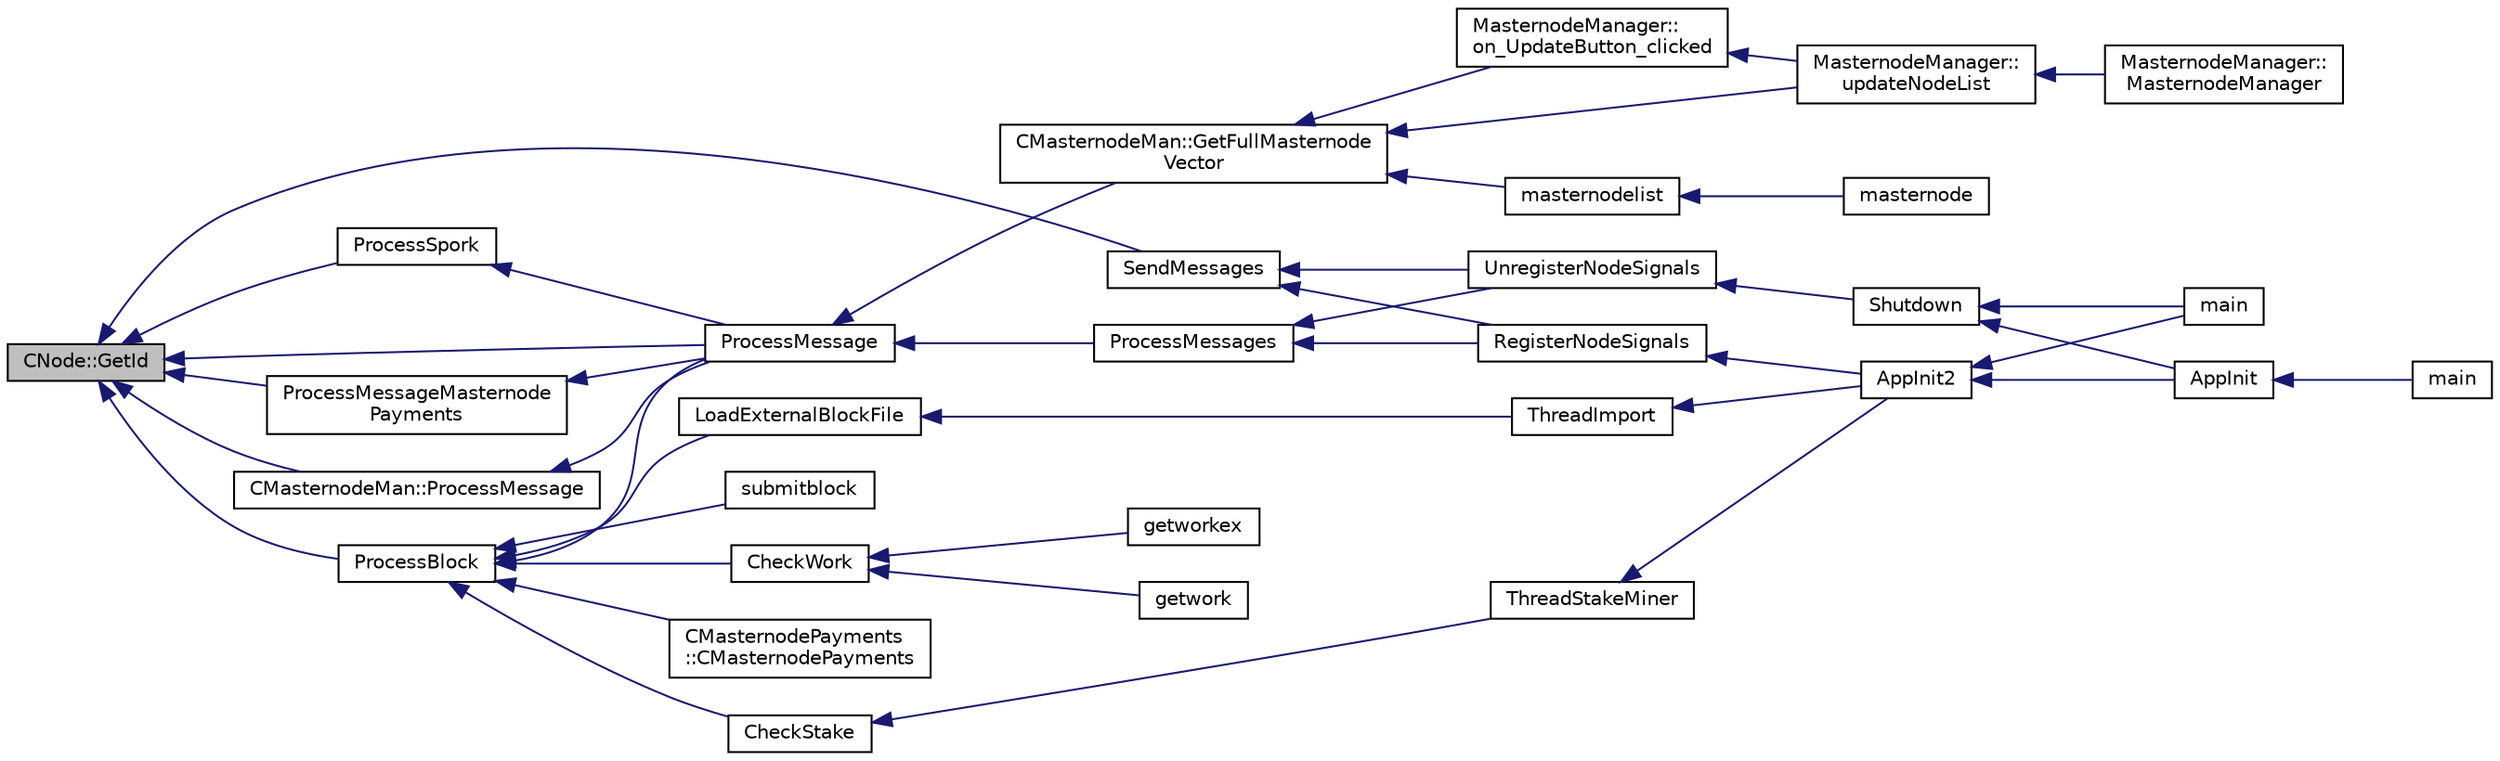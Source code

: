 digraph "CNode::GetId"
{
  edge [fontname="Helvetica",fontsize="10",labelfontname="Helvetica",labelfontsize="10"];
  node [fontname="Helvetica",fontsize="10",shape=record];
  rankdir="LR";
  Node497 [label="CNode::GetId",height=0.2,width=0.4,color="black", fillcolor="grey75", style="filled", fontcolor="black"];
  Node497 -> Node498 [dir="back",color="midnightblue",fontsize="10",style="solid",fontname="Helvetica"];
  Node498 [label="ProcessBlock",height=0.2,width=0.4,color="black", fillcolor="white", style="filled",URL="$d4/dbf/main_8h.html#a7c8a7be3439bb5e1e40548a332a3cf29"];
  Node498 -> Node499 [dir="back",color="midnightblue",fontsize="10",style="solid",fontname="Helvetica"];
  Node499 [label="LoadExternalBlockFile",height=0.2,width=0.4,color="black", fillcolor="white", style="filled",URL="$df/d0a/main_8cpp.html#afbdbbb5a1b376748e5460cbcf644a9af"];
  Node499 -> Node500 [dir="back",color="midnightblue",fontsize="10",style="solid",fontname="Helvetica"];
  Node500 [label="ThreadImport",height=0.2,width=0.4,color="black", fillcolor="white", style="filled",URL="$d4/dbf/main_8h.html#a0189c34248cd89bbbe20d4d6045bd7c9"];
  Node500 -> Node501 [dir="back",color="midnightblue",fontsize="10",style="solid",fontname="Helvetica"];
  Node501 [label="AppInit2",height=0.2,width=0.4,color="black", fillcolor="white", style="filled",URL="$d8/dc0/init_8h.html#a1a4c1bfbf6ba1db77e988b89b9cadfd3",tooltip="Initialize ion. "];
  Node501 -> Node502 [dir="back",color="midnightblue",fontsize="10",style="solid",fontname="Helvetica"];
  Node502 [label="AppInit",height=0.2,width=0.4,color="black", fillcolor="white", style="filled",URL="$d4/d35/iond_8cpp.html#ac59316b767e6984e1285f0531275286b"];
  Node502 -> Node503 [dir="back",color="midnightblue",fontsize="10",style="solid",fontname="Helvetica"];
  Node503 [label="main",height=0.2,width=0.4,color="black", fillcolor="white", style="filled",URL="$d4/d35/iond_8cpp.html#a0ddf1224851353fc92bfbff6f499fa97"];
  Node501 -> Node504 [dir="back",color="midnightblue",fontsize="10",style="solid",fontname="Helvetica"];
  Node504 [label="main",height=0.2,width=0.4,color="black", fillcolor="white", style="filled",URL="$d5/d2d/ion_8cpp.html#a0ddf1224851353fc92bfbff6f499fa97"];
  Node498 -> Node505 [dir="back",color="midnightblue",fontsize="10",style="solid",fontname="Helvetica"];
  Node505 [label="ProcessMessage",height=0.2,width=0.4,color="black", fillcolor="white", style="filled",URL="$df/d0a/main_8cpp.html#a8ba92b1a4bce3c835e887a9073d17d8e"];
  Node505 -> Node506 [dir="back",color="midnightblue",fontsize="10",style="solid",fontname="Helvetica"];
  Node506 [label="ProcessMessages",height=0.2,width=0.4,color="black", fillcolor="white", style="filled",URL="$d4/dbf/main_8h.html#a196f9318f02448b85b28d612698934fd"];
  Node506 -> Node507 [dir="back",color="midnightblue",fontsize="10",style="solid",fontname="Helvetica"];
  Node507 [label="RegisterNodeSignals",height=0.2,width=0.4,color="black", fillcolor="white", style="filled",URL="$d4/dbf/main_8h.html#ab02615ff65f91d69f8d786ec900baa8a",tooltip="Register with a network node to receive its signals. "];
  Node507 -> Node501 [dir="back",color="midnightblue",fontsize="10",style="solid",fontname="Helvetica"];
  Node506 -> Node508 [dir="back",color="midnightblue",fontsize="10",style="solid",fontname="Helvetica"];
  Node508 [label="UnregisterNodeSignals",height=0.2,width=0.4,color="black", fillcolor="white", style="filled",URL="$d4/dbf/main_8h.html#a3ef0cc6e9d9d6435ee2a5569244d6ebd",tooltip="Unregister a network node. "];
  Node508 -> Node509 [dir="back",color="midnightblue",fontsize="10",style="solid",fontname="Helvetica"];
  Node509 [label="Shutdown",height=0.2,width=0.4,color="black", fillcolor="white", style="filled",URL="$d8/dc0/init_8h.html#ac5f038c2b480cf9ef5e19e3eba8dbaf9"];
  Node509 -> Node502 [dir="back",color="midnightblue",fontsize="10",style="solid",fontname="Helvetica"];
  Node509 -> Node504 [dir="back",color="midnightblue",fontsize="10",style="solid",fontname="Helvetica"];
  Node505 -> Node510 [dir="back",color="midnightblue",fontsize="10",style="solid",fontname="Helvetica"];
  Node510 [label="CMasternodeMan::GetFullMasternode\lVector",height=0.2,width=0.4,color="black", fillcolor="white", style="filled",URL="$dc/d6b/class_c_masternode_man.html#ab39e213a7601e1bef2eba1d5d63206f5"];
  Node510 -> Node511 [dir="back",color="midnightblue",fontsize="10",style="solid",fontname="Helvetica"];
  Node511 [label="MasternodeManager::\lupdateNodeList",height=0.2,width=0.4,color="black", fillcolor="white", style="filled",URL="$d9/d70/class_masternode_manager.html#a5485a8bd6ccf673027165cc1207dfae9"];
  Node511 -> Node512 [dir="back",color="midnightblue",fontsize="10",style="solid",fontname="Helvetica"];
  Node512 [label="MasternodeManager::\lMasternodeManager",height=0.2,width=0.4,color="black", fillcolor="white", style="filled",URL="$d9/d70/class_masternode_manager.html#ad18cb99065e056e6b791e2356de826bf"];
  Node510 -> Node513 [dir="back",color="midnightblue",fontsize="10",style="solid",fontname="Helvetica"];
  Node513 [label="MasternodeManager::\lon_UpdateButton_clicked",height=0.2,width=0.4,color="black", fillcolor="white", style="filled",URL="$d9/d70/class_masternode_manager.html#ae8d07b4d869e3eb09fe1be445eff0430"];
  Node513 -> Node511 [dir="back",color="midnightblue",fontsize="10",style="solid",fontname="Helvetica"];
  Node510 -> Node514 [dir="back",color="midnightblue",fontsize="10",style="solid",fontname="Helvetica"];
  Node514 [label="masternodelist",height=0.2,width=0.4,color="black", fillcolor="white", style="filled",URL="$d5/d6b/rpcstashedsend_8cpp.html#a3a7ed7e37f21eb2912afc6e776f7236c"];
  Node514 -> Node515 [dir="back",color="midnightblue",fontsize="10",style="solid",fontname="Helvetica"];
  Node515 [label="masternode",height=0.2,width=0.4,color="black", fillcolor="white", style="filled",URL="$d5/d6b/rpcstashedsend_8cpp.html#a30609e443aeb47c29ed0878d16b1b5e1"];
  Node498 -> Node516 [dir="back",color="midnightblue",fontsize="10",style="solid",fontname="Helvetica"];
  Node516 [label="CMasternodePayments\l::CMasternodePayments",height=0.2,width=0.4,color="black", fillcolor="white", style="filled",URL="$dc/d9a/class_c_masternode_payments.html#a4b9454f265a927528c881716e7649973"];
  Node498 -> Node517 [dir="back",color="midnightblue",fontsize="10",style="solid",fontname="Helvetica"];
  Node517 [label="CheckWork",height=0.2,width=0.4,color="black", fillcolor="white", style="filled",URL="$de/d13/miner_8h.html#aadd8a05aa6d8fae1c0f4daa5e971a12a",tooltip="Check mined proof-of-work block. "];
  Node517 -> Node518 [dir="back",color="midnightblue",fontsize="10",style="solid",fontname="Helvetica"];
  Node518 [label="getworkex",height=0.2,width=0.4,color="black", fillcolor="white", style="filled",URL="$d4/ddd/rpcmining_8cpp.html#aa40f86dc468a3f2ef4a3bba99e20a069"];
  Node517 -> Node519 [dir="back",color="midnightblue",fontsize="10",style="solid",fontname="Helvetica"];
  Node519 [label="getwork",height=0.2,width=0.4,color="black", fillcolor="white", style="filled",URL="$d4/ddd/rpcmining_8cpp.html#a356be62c93d38267a7da9e1cb644d547"];
  Node498 -> Node520 [dir="back",color="midnightblue",fontsize="10",style="solid",fontname="Helvetica"];
  Node520 [label="CheckStake",height=0.2,width=0.4,color="black", fillcolor="white", style="filled",URL="$de/d13/miner_8h.html#a68be4bcfa03b86095641eac5ca996fed",tooltip="Check mined proof-of-stake block. "];
  Node520 -> Node521 [dir="back",color="midnightblue",fontsize="10",style="solid",fontname="Helvetica"];
  Node521 [label="ThreadStakeMiner",height=0.2,width=0.4,color="black", fillcolor="white", style="filled",URL="$d6/de3/miner_8cpp.html#a31faece5ef0e403969b3d3debd79b352"];
  Node521 -> Node501 [dir="back",color="midnightblue",fontsize="10",style="solid",fontname="Helvetica"];
  Node498 -> Node522 [dir="back",color="midnightblue",fontsize="10",style="solid",fontname="Helvetica"];
  Node522 [label="submitblock",height=0.2,width=0.4,color="black", fillcolor="white", style="filled",URL="$d4/ddd/rpcmining_8cpp.html#a6fc1aa077add8cb1c74207056616134d"];
  Node497 -> Node505 [dir="back",color="midnightblue",fontsize="10",style="solid",fontname="Helvetica"];
  Node497 -> Node523 [dir="back",color="midnightblue",fontsize="10",style="solid",fontname="Helvetica"];
  Node523 [label="SendMessages",height=0.2,width=0.4,color="black", fillcolor="white", style="filled",URL="$d4/dbf/main_8h.html#a711a5bdb30c9c9bbdc83011b1cbbe2f3"];
  Node523 -> Node507 [dir="back",color="midnightblue",fontsize="10",style="solid",fontname="Helvetica"];
  Node523 -> Node508 [dir="back",color="midnightblue",fontsize="10",style="solid",fontname="Helvetica"];
  Node497 -> Node524 [dir="back",color="midnightblue",fontsize="10",style="solid",fontname="Helvetica"];
  Node524 [label="ProcessMessageMasternode\lPayments",height=0.2,width=0.4,color="black", fillcolor="white", style="filled",URL="$dc/d20/masternode-payments_8h.html#a8c28fb440d8031543d1de309e34c40f2"];
  Node524 -> Node505 [dir="back",color="midnightblue",fontsize="10",style="solid",fontname="Helvetica"];
  Node497 -> Node525 [dir="back",color="midnightblue",fontsize="10",style="solid",fontname="Helvetica"];
  Node525 [label="CMasternodeMan::ProcessMessage",height=0.2,width=0.4,color="black", fillcolor="white", style="filled",URL="$dc/d6b/class_c_masternode_man.html#ae3e5d263cebdcd932eca49caeadce9aa"];
  Node525 -> Node505 [dir="back",color="midnightblue",fontsize="10",style="solid",fontname="Helvetica"];
  Node497 -> Node526 [dir="back",color="midnightblue",fontsize="10",style="solid",fontname="Helvetica"];
  Node526 [label="ProcessSpork",height=0.2,width=0.4,color="black", fillcolor="white", style="filled",URL="$d0/d24/spork_8h.html#a3f9c24c1f4c012152fb4422ca981610a"];
  Node526 -> Node505 [dir="back",color="midnightblue",fontsize="10",style="solid",fontname="Helvetica"];
}
